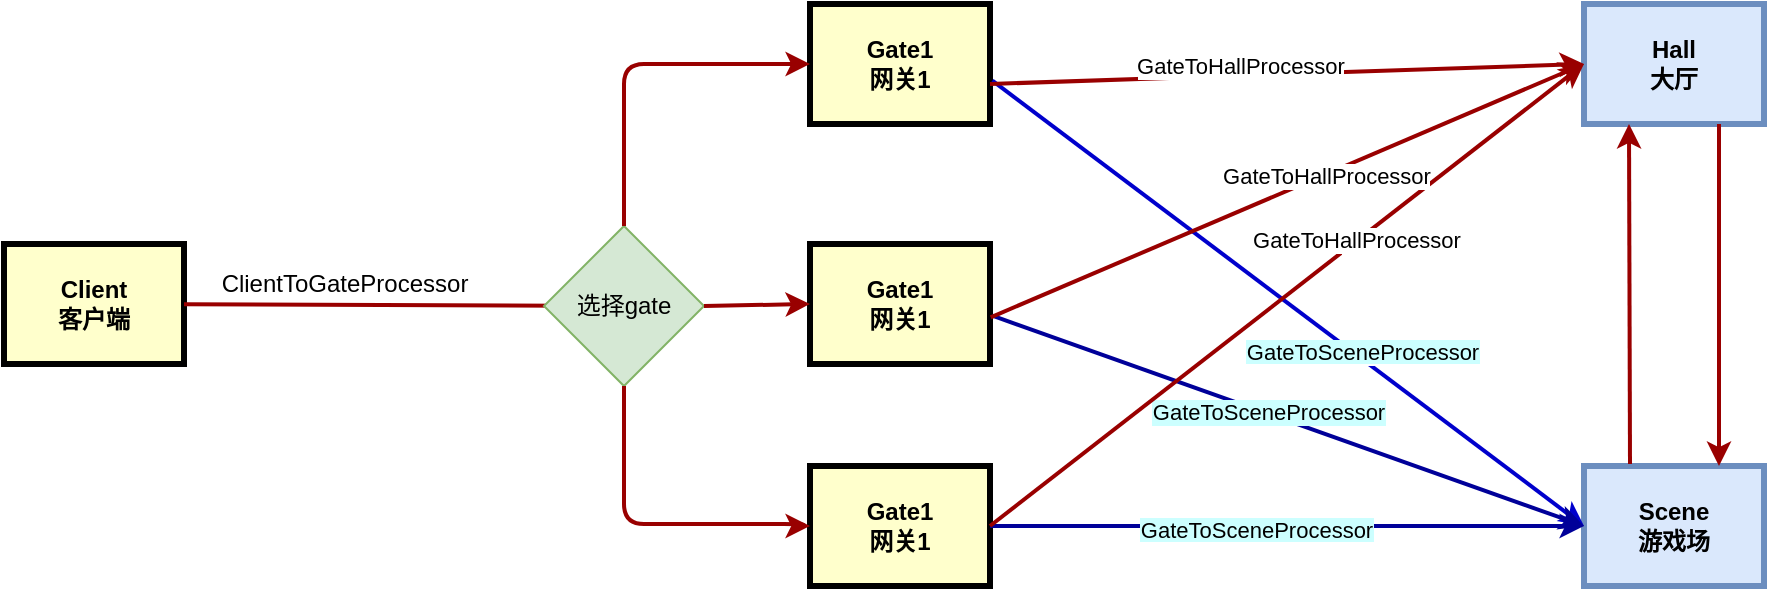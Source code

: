 <mxfile version="14.9.9" type="github">
  <diagram name="Page-1" id="c7558073-3199-34d8-9f00-42111426c3f3">
    <mxGraphModel dx="2011" dy="635" grid="1" gridSize="10" guides="1" tooltips="1" connect="1" arrows="1" fold="1" page="1" pageScale="1" pageWidth="826" pageHeight="1169" background="none" math="0" shadow="0">
      <root>
        <mxCell id="0" />
        <mxCell id="1" parent="0" />
        <mxCell id="4" value="Client&#xa;客户端" style="whiteSpace=wrap;align=center;verticalAlign=middle;fontStyle=1;strokeWidth=3;fillColor=#FFFFCC" parent="1" vertex="1">
          <mxGeometry x="-80" y="250" width="90" height="60" as="geometry" />
        </mxCell>
        <mxCell id="37" value="" style="edgeStyle=none;noEdgeStyle=1;strokeColor=#990000;strokeWidth=2" parent="1" source="4" edge="1">
          <mxGeometry width="100" height="100" relative="1" as="geometry">
            <mxPoint x="280" y="190" as="sourcePoint" />
            <mxPoint x="236" y="281.0" as="targetPoint" />
          </mxGeometry>
        </mxCell>
        <mxCell id="NmhMlwWTc5Ed8HVVp_U0-97" value="ClientToGateProcessor" style="text;html=1;align=center;verticalAlign=middle;resizable=0;points=[];autosize=1;strokeColor=none;" vertex="1" parent="1">
          <mxGeometry x="20" y="260" width="140" height="20" as="geometry" />
        </mxCell>
        <mxCell id="NmhMlwWTc5Ed8HVVp_U0-98" value="Gate1&#xa;网关1" style="whiteSpace=wrap;align=center;verticalAlign=middle;fontStyle=1;strokeWidth=3;fillColor=#FFFFCC" vertex="1" parent="1">
          <mxGeometry x="323" y="130" width="90" height="60" as="geometry" />
        </mxCell>
        <mxCell id="NmhMlwWTc5Ed8HVVp_U0-99" value="选择gate" style="rhombus;whiteSpace=wrap;html=1;fillColor=#d5e8d4;strokeColor=#82b366;" vertex="1" parent="1">
          <mxGeometry x="190" y="241" width="80" height="80" as="geometry" />
        </mxCell>
        <mxCell id="NmhMlwWTc5Ed8HVVp_U0-100" value="" style="edgeStyle=orthogonalEdgeStyle;strokeColor=#990000;strokeWidth=2;entryX=0;entryY=0.5;entryDx=0;entryDy=0;exitX=0.5;exitY=0;exitDx=0;exitDy=0;" edge="1" parent="1" source="NmhMlwWTc5Ed8HVVp_U0-99" target="NmhMlwWTc5Ed8HVVp_U0-98">
          <mxGeometry width="100" height="100" relative="1" as="geometry">
            <mxPoint x="140" y="291.0" as="sourcePoint" />
            <mxPoint x="246" y="291.0" as="targetPoint" />
          </mxGeometry>
        </mxCell>
        <mxCell id="NmhMlwWTc5Ed8HVVp_U0-102" value="Gate1&#xa;网关1" style="whiteSpace=wrap;align=center;verticalAlign=middle;fontStyle=1;strokeWidth=3;fillColor=#FFFFCC" vertex="1" parent="1">
          <mxGeometry x="323" y="250" width="90" height="60" as="geometry" />
        </mxCell>
        <mxCell id="NmhMlwWTc5Ed8HVVp_U0-103" value="Gate1&#xa;网关1" style="whiteSpace=wrap;align=center;verticalAlign=middle;fontStyle=1;strokeWidth=3;fillColor=#FFFFCC" vertex="1" parent="1">
          <mxGeometry x="323" y="361" width="90" height="60" as="geometry" />
        </mxCell>
        <mxCell id="NmhMlwWTc5Ed8HVVp_U0-104" value="" style="edgeStyle=none;noEdgeStyle=1;strokeColor=#990000;strokeWidth=2;exitX=1;exitY=0.5;exitDx=0;exitDy=0;entryX=0;entryY=0.5;entryDx=0;entryDy=0;" edge="1" parent="1" source="NmhMlwWTc5Ed8HVVp_U0-99" target="NmhMlwWTc5Ed8HVVp_U0-102">
          <mxGeometry width="100" height="100" relative="1" as="geometry">
            <mxPoint x="530" y="270.0" as="sourcePoint" />
            <mxPoint x="636" y="270.0" as="targetPoint" />
          </mxGeometry>
        </mxCell>
        <mxCell id="NmhMlwWTc5Ed8HVVp_U0-105" value="" style="edgeStyle=orthogonalEdgeStyle;strokeColor=#990000;strokeWidth=2;exitX=0.5;exitY=1;exitDx=0;exitDy=0;" edge="1" parent="1" source="NmhMlwWTc5Ed8HVVp_U0-99" target="NmhMlwWTc5Ed8HVVp_U0-103">
          <mxGeometry width="100" height="100" relative="1" as="geometry">
            <mxPoint x="270" y="330" as="sourcePoint" />
            <mxPoint x="320" y="400" as="targetPoint" />
            <Array as="points">
              <mxPoint x="230" y="390" />
              <mxPoint x="320" y="390" />
              <mxPoint x="320" y="391" />
            </Array>
          </mxGeometry>
        </mxCell>
        <mxCell id="NmhMlwWTc5Ed8HVVp_U0-106" value="Hall&#xa;大厅" style="whiteSpace=wrap;align=center;verticalAlign=middle;fontStyle=1;strokeWidth=3;fillColor=#dae8fc;strokeColor=#6c8ebf;" vertex="1" parent="1">
          <mxGeometry x="710" y="130" width="90" height="60" as="geometry" />
        </mxCell>
        <mxCell id="NmhMlwWTc5Ed8HVVp_U0-107" value="Scene&#xa;游戏场" style="whiteSpace=wrap;align=center;verticalAlign=middle;fontStyle=1;strokeWidth=3;fillColor=#dae8fc;strokeColor=#6c8ebf;" vertex="1" parent="1">
          <mxGeometry x="710" y="361" width="90" height="60" as="geometry" />
        </mxCell>
        <mxCell id="NmhMlwWTc5Ed8HVVp_U0-108" value="" style="edgeStyle=none;noEdgeStyle=1;strokeWidth=2;exitX=1.013;exitY=0.639;exitDx=0;exitDy=0;exitPerimeter=0;entryX=0;entryY=0.5;entryDx=0;entryDy=0;strokeColor=#0000CC;" edge="1" parent="1" source="NmhMlwWTc5Ed8HVVp_U0-98" target="NmhMlwWTc5Ed8HVVp_U0-107">
          <mxGeometry width="100" height="100" relative="1" as="geometry">
            <mxPoint x="482" y="270.0" as="sourcePoint" />
            <mxPoint x="450" y="290" as="targetPoint" />
          </mxGeometry>
        </mxCell>
        <mxCell id="NmhMlwWTc5Ed8HVVp_U0-128" value="&lt;span style=&quot;background-color: rgb(204 , 255 , 255)&quot;&gt;GateToSceneProcessor&lt;/span&gt;" style="edgeLabel;html=1;align=center;verticalAlign=middle;resizable=0;points=[];" vertex="1" connectable="0" parent="NmhMlwWTc5Ed8HVVp_U0-108">
          <mxGeometry x="0.231" y="4" relative="1" as="geometry">
            <mxPoint y="1" as="offset" />
          </mxGeometry>
        </mxCell>
        <mxCell id="NmhMlwWTc5Ed8HVVp_U0-109" value="" style="edgeStyle=none;noEdgeStyle=1;strokeWidth=2;exitX=1.013;exitY=0.597;exitDx=0;exitDy=0;exitPerimeter=0;entryX=0;entryY=0.5;entryDx=0;entryDy=0;strokeColor=#000099;" edge="1" parent="1" source="NmhMlwWTc5Ed8HVVp_U0-102" target="NmhMlwWTc5Ed8HVVp_U0-107">
          <mxGeometry width="100" height="100" relative="1" as="geometry">
            <mxPoint x="424.17" y="178.34" as="sourcePoint" />
            <mxPoint x="490" y="350" as="targetPoint" />
          </mxGeometry>
        </mxCell>
        <mxCell id="NmhMlwWTc5Ed8HVVp_U0-127" value="GateToSceneProcessor" style="edgeLabel;html=1;align=center;verticalAlign=middle;resizable=0;points=[];labelBackgroundColor=#CCFFFF;" vertex="1" connectable="0" parent="NmhMlwWTc5Ed8HVVp_U0-109">
          <mxGeometry x="-0.073" y="1" relative="1" as="geometry">
            <mxPoint as="offset" />
          </mxGeometry>
        </mxCell>
        <mxCell id="NmhMlwWTc5Ed8HVVp_U0-113" value="" style="edgeStyle=none;noEdgeStyle=1;strokeWidth=2;exitX=1;exitY=0.5;exitDx=0;exitDy=0;entryX=0;entryY=0.5;entryDx=0;entryDy=0;strokeColor=#000099;" edge="1" parent="1" source="NmhMlwWTc5Ed8HVVp_U0-103" target="NmhMlwWTc5Ed8HVVp_U0-107">
          <mxGeometry width="100" height="100" relative="1" as="geometry">
            <mxPoint x="424.17" y="295.82" as="sourcePoint" />
            <mxPoint x="600" y="381.0" as="targetPoint" />
          </mxGeometry>
        </mxCell>
        <mxCell id="NmhMlwWTc5Ed8HVVp_U0-123" value="&lt;span style=&quot;background-color: rgb(204 , 255 , 255)&quot;&gt;GateToSceneProcessor&lt;/span&gt;" style="edgeLabel;html=1;align=center;verticalAlign=middle;resizable=0;points=[];" vertex="1" connectable="0" parent="NmhMlwWTc5Ed8HVVp_U0-113">
          <mxGeometry x="-0.108" y="-2" relative="1" as="geometry">
            <mxPoint as="offset" />
          </mxGeometry>
        </mxCell>
        <mxCell id="NmhMlwWTc5Ed8HVVp_U0-117" value="" style="edgeStyle=none;noEdgeStyle=1;strokeColor=#990000;strokeWidth=2;exitX=1;exitY=0.5;exitDx=0;exitDy=0;entryX=0;entryY=0.5;entryDx=0;entryDy=0;" edge="1" parent="1" source="NmhMlwWTc5Ed8HVVp_U0-103" target="NmhMlwWTc5Ed8HVVp_U0-106">
          <mxGeometry width="100" height="100" relative="1" as="geometry">
            <mxPoint x="423" y="401" as="sourcePoint" />
            <mxPoint x="590" y="401" as="targetPoint" />
          </mxGeometry>
        </mxCell>
        <mxCell id="NmhMlwWTc5Ed8HVVp_U0-124" value="Text" style="edgeLabel;html=1;align=center;verticalAlign=middle;resizable=0;points=[];" vertex="1" connectable="0" parent="NmhMlwWTc5Ed8HVVp_U0-117">
          <mxGeometry x="0.244" y="-2" relative="1" as="geometry">
            <mxPoint as="offset" />
          </mxGeometry>
        </mxCell>
        <mxCell id="NmhMlwWTc5Ed8HVVp_U0-125" value="GateToHallProcessor" style="edgeLabel;html=1;align=center;verticalAlign=middle;resizable=0;points=[];" vertex="1" connectable="0" parent="NmhMlwWTc5Ed8HVVp_U0-117">
          <mxGeometry x="0.235" y="1" relative="1" as="geometry">
            <mxPoint as="offset" />
          </mxGeometry>
        </mxCell>
        <mxCell id="NmhMlwWTc5Ed8HVVp_U0-118" value="" style="edgeStyle=none;noEdgeStyle=1;strokeColor=#990000;strokeWidth=2;exitX=1.004;exitY=0.611;exitDx=0;exitDy=0;entryX=0;entryY=0.5;entryDx=0;entryDy=0;exitPerimeter=0;" edge="1" parent="1" source="NmhMlwWTc5Ed8HVVp_U0-102" target="NmhMlwWTc5Ed8HVVp_U0-106">
          <mxGeometry width="100" height="100" relative="1" as="geometry">
            <mxPoint x="423" y="401" as="sourcePoint" />
            <mxPoint x="580" y="180" as="targetPoint" />
          </mxGeometry>
        </mxCell>
        <mxCell id="NmhMlwWTc5Ed8HVVp_U0-126" value="GateToHallProcessor" style="edgeLabel;html=1;align=center;verticalAlign=middle;resizable=0;points=[];" vertex="1" connectable="0" parent="NmhMlwWTc5Ed8HVVp_U0-118">
          <mxGeometry x="0.128" y="-1" relative="1" as="geometry">
            <mxPoint as="offset" />
          </mxGeometry>
        </mxCell>
        <mxCell id="NmhMlwWTc5Ed8HVVp_U0-119" value="" style="edgeStyle=none;noEdgeStyle=1;strokeColor=#990000;strokeWidth=2;entryX=0;entryY=0.5;entryDx=0;entryDy=0;" edge="1" parent="1" target="NmhMlwWTc5Ed8HVVp_U0-106">
          <mxGeometry width="100" height="100" relative="1" as="geometry">
            <mxPoint x="413" y="170" as="sourcePoint" />
            <mxPoint x="580" y="180" as="targetPoint" />
          </mxGeometry>
        </mxCell>
        <mxCell id="NmhMlwWTc5Ed8HVVp_U0-122" value="GateToHallProcessor" style="edgeLabel;html=1;align=center;verticalAlign=middle;resizable=0;points=[];" vertex="1" connectable="0" parent="NmhMlwWTc5Ed8HVVp_U0-119">
          <mxGeometry x="-0.266" y="2" relative="1" as="geometry">
            <mxPoint x="16" y="-4" as="offset" />
          </mxGeometry>
        </mxCell>
        <mxCell id="NmhMlwWTc5Ed8HVVp_U0-120" value="" style="edgeStyle=none;noEdgeStyle=1;strokeColor=#990000;strokeWidth=2;exitX=0.75;exitY=1;exitDx=0;exitDy=0;entryX=0.75;entryY=0;entryDx=0;entryDy=0;" edge="1" parent="1" source="NmhMlwWTc5Ed8HVVp_U0-106" target="NmhMlwWTc5Ed8HVVp_U0-107">
          <mxGeometry width="100" height="100" relative="1" as="geometry">
            <mxPoint x="710.0" y="251.0" as="sourcePoint" />
            <mxPoint x="916.64" y="314.34" as="targetPoint" />
          </mxGeometry>
        </mxCell>
        <mxCell id="NmhMlwWTc5Ed8HVVp_U0-121" value="" style="edgeStyle=none;noEdgeStyle=1;strokeColor=#990000;strokeWidth=2;entryX=0.25;entryY=1;entryDx=0;entryDy=0;" edge="1" parent="1" target="NmhMlwWTc5Ed8HVVp_U0-106">
          <mxGeometry width="100" height="100" relative="1" as="geometry">
            <mxPoint x="733" y="360" as="sourcePoint" />
            <mxPoint x="787.5" y="371.0" as="targetPoint" />
          </mxGeometry>
        </mxCell>
      </root>
    </mxGraphModel>
  </diagram>
</mxfile>
